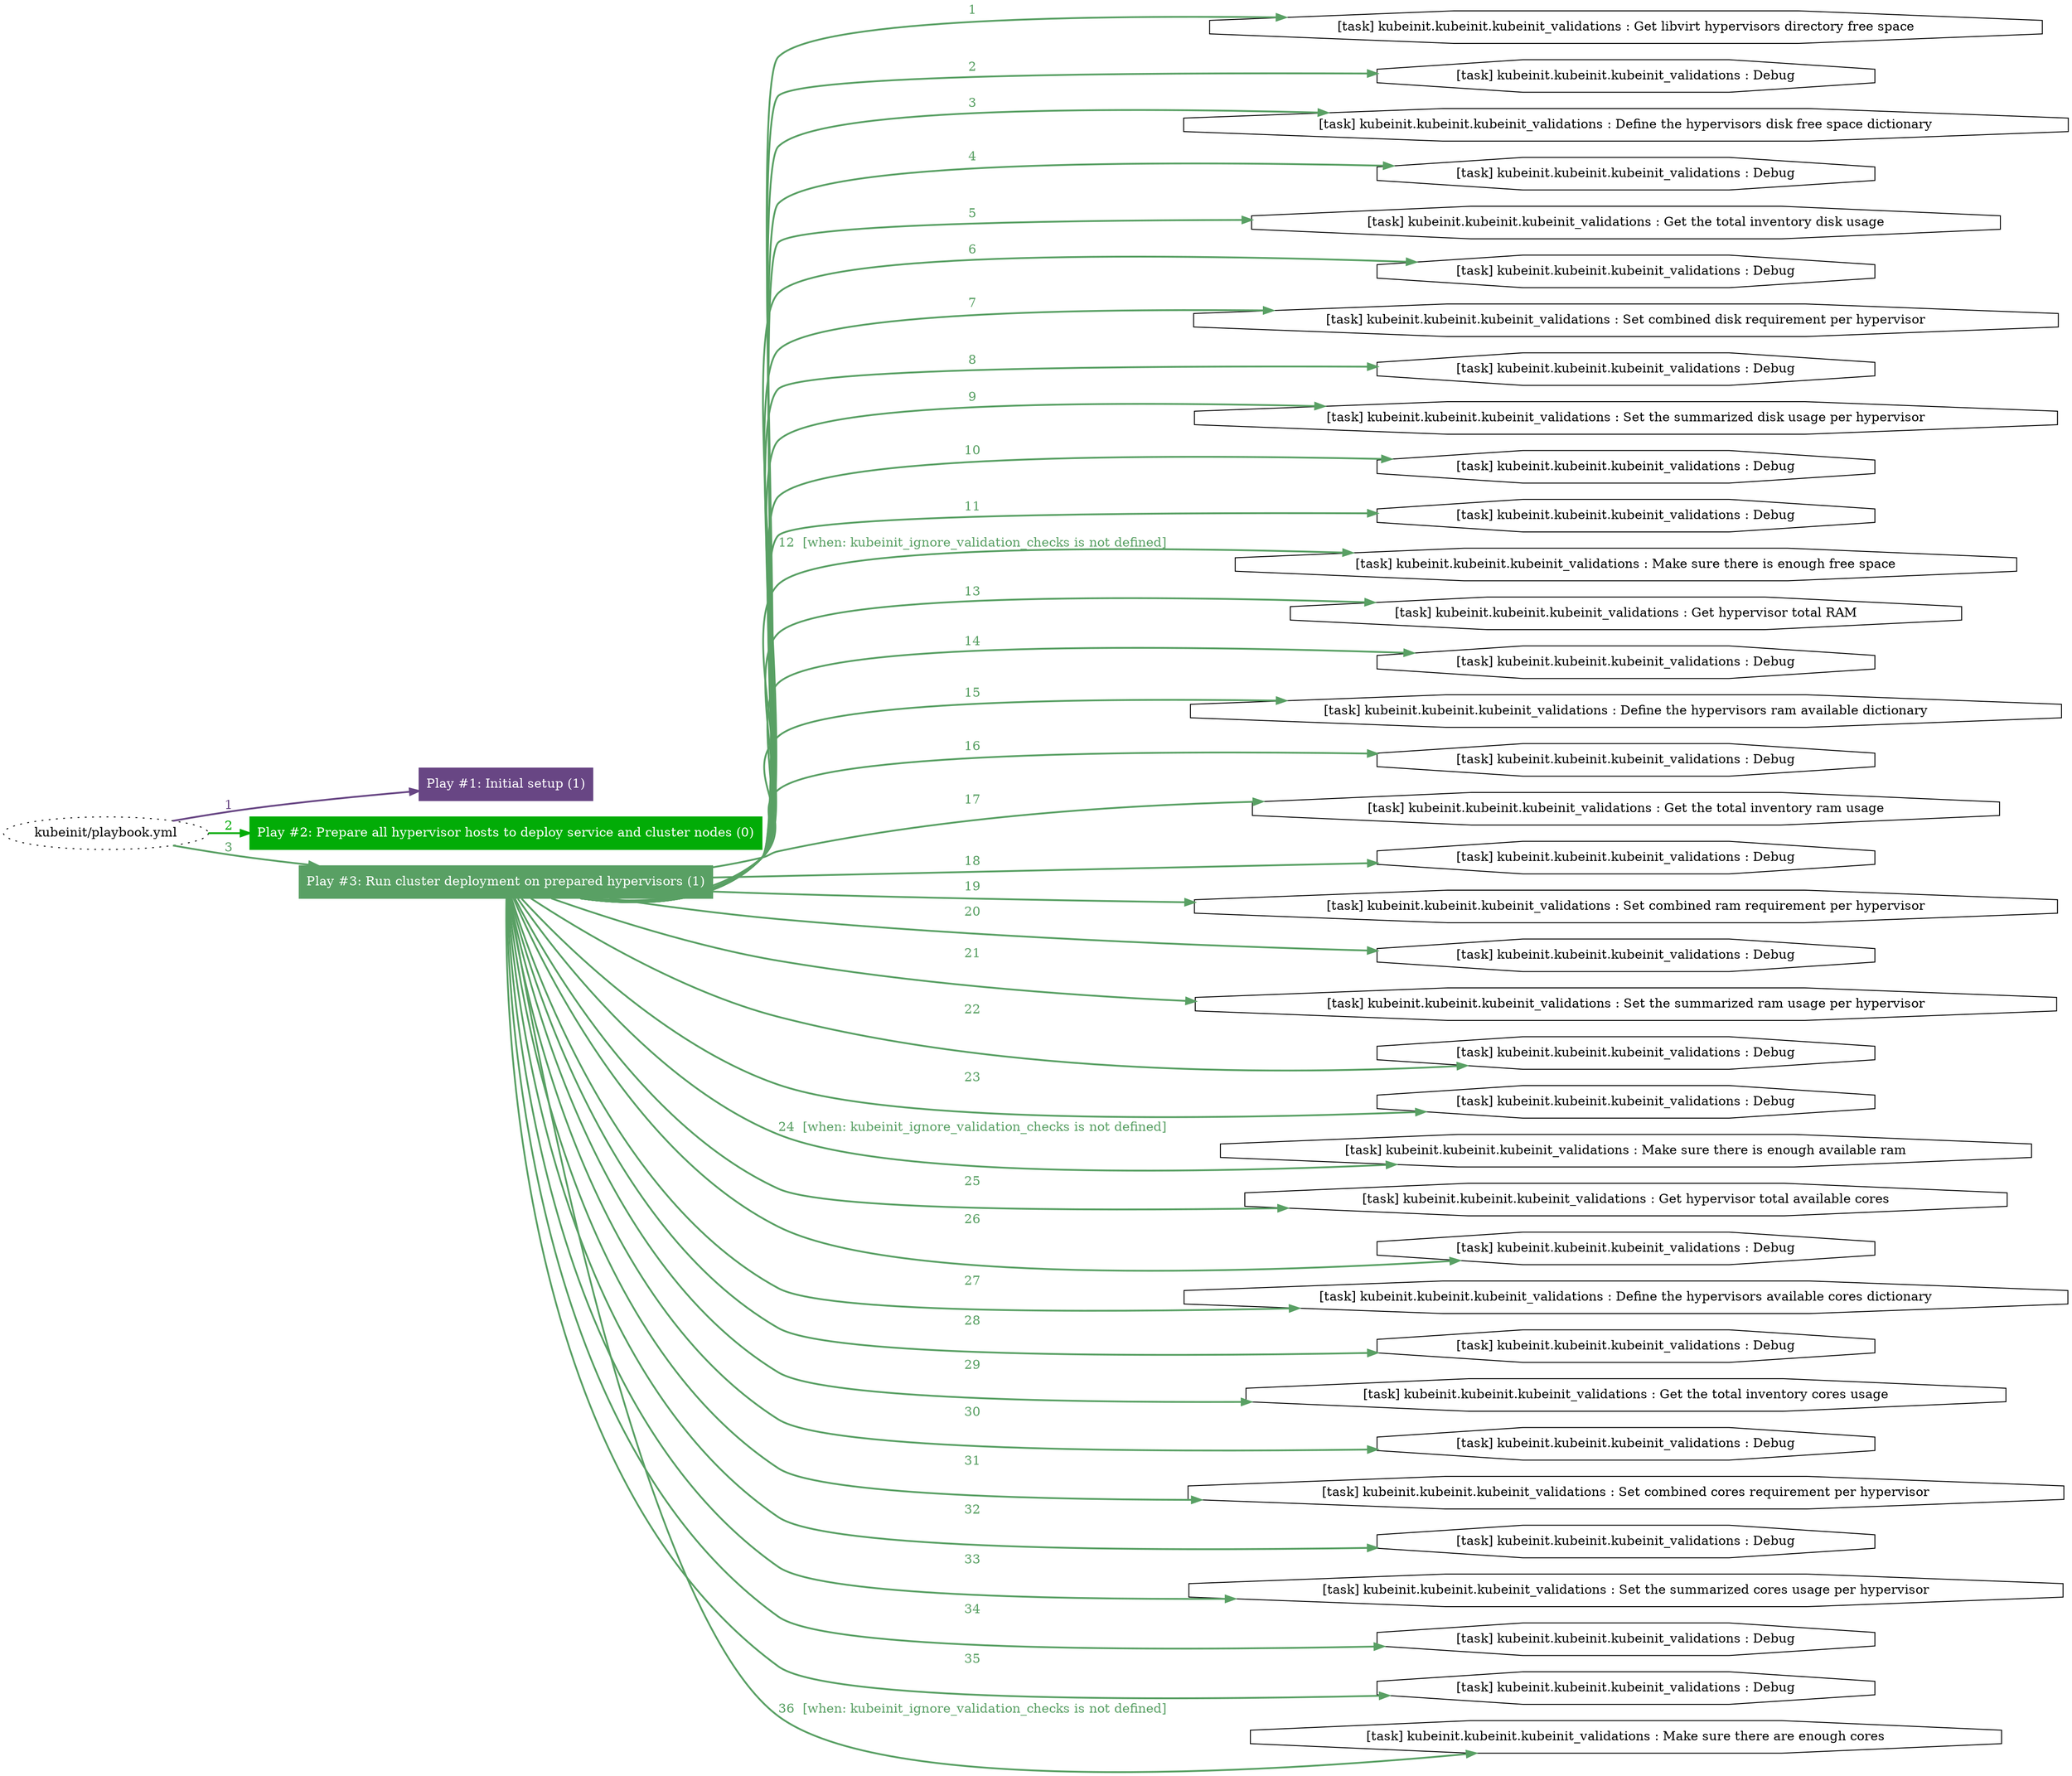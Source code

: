 digraph "kubeinit/playbook.yml "{
	graph [concentrate=true ordering=in rankdir=LR ratio=fill]
	edge [esep=5 sep=10]
	"kubeinit/playbook.yml" [id=root_node style=dotted]
	subgraph "Play #1: Initial setup (1) "{
		"Play #1: Initial setup (1)" [color="#684684" fontcolor="#ffffff" id="play_86e82ab1-5131-4083-988a-9244e7b31440" shape=box style=filled tooltip=localhost]
		"kubeinit/playbook.yml" -> "Play #1: Initial setup (1)" [label=1 color="#684684" fontcolor="#684684" id="edge_da1b1a07-7dc1-42fb-8d08-2edd92b7322b" style=bold]
	}
	subgraph "Play #2: Prepare all hypervisor hosts to deploy service and cluster nodes (0) "{
		"Play #2: Prepare all hypervisor hosts to deploy service and cluster nodes (0)" [color="#02ac07" fontcolor="#ffffff" id="play_1185f2ef-b7de-4e35-80b9-4f980a6f6e75" shape=box style=filled tooltip=""]
		"kubeinit/playbook.yml" -> "Play #2: Prepare all hypervisor hosts to deploy service and cluster nodes (0)" [label=2 color="#02ac07" fontcolor="#02ac07" id="edge_04a6d3e4-2086-40c9-99f9-71d7cdf05049" style=bold]
	}
	subgraph "Play #3: Run cluster deployment on prepared hypervisors (1) "{
		"Play #3: Run cluster deployment on prepared hypervisors (1)" [color="#59a064" fontcolor="#ffffff" id="play_2640bc77-6d4d-4fe7-929f-0dbc9245ced3" shape=box style=filled tooltip=localhost]
		"kubeinit/playbook.yml" -> "Play #3: Run cluster deployment on prepared hypervisors (1)" [label=3 color="#59a064" fontcolor="#59a064" id="edge_db68d901-b52f-425f-90ae-29c3b7a9ff61" style=bold]
		"task_cfedc8b1-4df9-4cc8-8bf7-aac35ffa72b9" [label="[task] kubeinit.kubeinit.kubeinit_validations : Get libvirt hypervisors directory free space" id="task_cfedc8b1-4df9-4cc8-8bf7-aac35ffa72b9" shape=octagon tooltip="[task] kubeinit.kubeinit.kubeinit_validations : Get libvirt hypervisors directory free space"]
		"Play #3: Run cluster deployment on prepared hypervisors (1)" -> "task_cfedc8b1-4df9-4cc8-8bf7-aac35ffa72b9" [label=1 color="#59a064" fontcolor="#59a064" id="edge_f1ea6521-fa0f-4f31-bd40-21382d3d68a9" style=bold]
		"task_a7a5d37e-7728-4182-9555-4be81505f278" [label="[task] kubeinit.kubeinit.kubeinit_validations : Debug" id="task_a7a5d37e-7728-4182-9555-4be81505f278" shape=octagon tooltip="[task] kubeinit.kubeinit.kubeinit_validations : Debug"]
		"Play #3: Run cluster deployment on prepared hypervisors (1)" -> "task_a7a5d37e-7728-4182-9555-4be81505f278" [label=2 color="#59a064" fontcolor="#59a064" id="edge_c4c8cdbc-bd54-4b72-807b-e234c73b0d00" style=bold]
		"task_ab158776-ff48-47ca-928a-a6953a0091d6" [label="[task] kubeinit.kubeinit.kubeinit_validations : Define the hypervisors disk free space dictionary" id="task_ab158776-ff48-47ca-928a-a6953a0091d6" shape=octagon tooltip="[task] kubeinit.kubeinit.kubeinit_validations : Define the hypervisors disk free space dictionary"]
		"Play #3: Run cluster deployment on prepared hypervisors (1)" -> "task_ab158776-ff48-47ca-928a-a6953a0091d6" [label=3 color="#59a064" fontcolor="#59a064" id="edge_1e790d09-bf2b-4c9c-a2c1-ce570a385e5a" style=bold]
		"task_36792884-2915-4964-8110-50456256fc4e" [label="[task] kubeinit.kubeinit.kubeinit_validations : Debug" id="task_36792884-2915-4964-8110-50456256fc4e" shape=octagon tooltip="[task] kubeinit.kubeinit.kubeinit_validations : Debug"]
		"Play #3: Run cluster deployment on prepared hypervisors (1)" -> "task_36792884-2915-4964-8110-50456256fc4e" [label=4 color="#59a064" fontcolor="#59a064" id="edge_76d3d554-5527-4a90-87fe-ba694d2eeea6" style=bold]
		"task_02bad8c6-d059-4854-9c2c-301ec1dff144" [label="[task] kubeinit.kubeinit.kubeinit_validations : Get the total inventory disk usage" id="task_02bad8c6-d059-4854-9c2c-301ec1dff144" shape=octagon tooltip="[task] kubeinit.kubeinit.kubeinit_validations : Get the total inventory disk usage"]
		"Play #3: Run cluster deployment on prepared hypervisors (1)" -> "task_02bad8c6-d059-4854-9c2c-301ec1dff144" [label=5 color="#59a064" fontcolor="#59a064" id="edge_c37bbe4a-dbb7-4554-a8de-db8f418195ed" style=bold]
		"task_1b0c675e-635f-439d-a911-dad41d569670" [label="[task] kubeinit.kubeinit.kubeinit_validations : Debug" id="task_1b0c675e-635f-439d-a911-dad41d569670" shape=octagon tooltip="[task] kubeinit.kubeinit.kubeinit_validations : Debug"]
		"Play #3: Run cluster deployment on prepared hypervisors (1)" -> "task_1b0c675e-635f-439d-a911-dad41d569670" [label=6 color="#59a064" fontcolor="#59a064" id="edge_a83a1f82-cd87-4d3e-a563-2f8a09c244e1" style=bold]
		"task_240d84a8-1c33-46e4-bf63-8c91c55dc7c8" [label="[task] kubeinit.kubeinit.kubeinit_validations : Set combined disk requirement per hypervisor" id="task_240d84a8-1c33-46e4-bf63-8c91c55dc7c8" shape=octagon tooltip="[task] kubeinit.kubeinit.kubeinit_validations : Set combined disk requirement per hypervisor"]
		"Play #3: Run cluster deployment on prepared hypervisors (1)" -> "task_240d84a8-1c33-46e4-bf63-8c91c55dc7c8" [label=7 color="#59a064" fontcolor="#59a064" id="edge_b003d0b7-a9fa-4496-bc84-e2fe0a72d25f" style=bold]
		"task_931e23a8-7b8a-4ffa-876e-9a9871a88558" [label="[task] kubeinit.kubeinit.kubeinit_validations : Debug" id="task_931e23a8-7b8a-4ffa-876e-9a9871a88558" shape=octagon tooltip="[task] kubeinit.kubeinit.kubeinit_validations : Debug"]
		"Play #3: Run cluster deployment on prepared hypervisors (1)" -> "task_931e23a8-7b8a-4ffa-876e-9a9871a88558" [label=8 color="#59a064" fontcolor="#59a064" id="edge_08a25ce3-914c-4455-8817-a5f92421eb65" style=bold]
		"task_b176fc99-6b3d-469b-8e55-287c39be3b36" [label="[task] kubeinit.kubeinit.kubeinit_validations : Set the summarized disk usage per hypervisor" id="task_b176fc99-6b3d-469b-8e55-287c39be3b36" shape=octagon tooltip="[task] kubeinit.kubeinit.kubeinit_validations : Set the summarized disk usage per hypervisor"]
		"Play #3: Run cluster deployment on prepared hypervisors (1)" -> "task_b176fc99-6b3d-469b-8e55-287c39be3b36" [label=9 color="#59a064" fontcolor="#59a064" id="edge_3655836c-69cd-4643-8913-c9fa7b67860a" style=bold]
		"task_b63ad289-13cc-4326-9e38-e1240fa6cb47" [label="[task] kubeinit.kubeinit.kubeinit_validations : Debug" id="task_b63ad289-13cc-4326-9e38-e1240fa6cb47" shape=octagon tooltip="[task] kubeinit.kubeinit.kubeinit_validations : Debug"]
		"Play #3: Run cluster deployment on prepared hypervisors (1)" -> "task_b63ad289-13cc-4326-9e38-e1240fa6cb47" [label=10 color="#59a064" fontcolor="#59a064" id="edge_89daff88-d411-4f3c-a6fa-8cf40af4f3d8" style=bold]
		"task_2795815a-45c1-48f7-9aba-a8cb76e3c551" [label="[task] kubeinit.kubeinit.kubeinit_validations : Debug" id="task_2795815a-45c1-48f7-9aba-a8cb76e3c551" shape=octagon tooltip="[task] kubeinit.kubeinit.kubeinit_validations : Debug"]
		"Play #3: Run cluster deployment on prepared hypervisors (1)" -> "task_2795815a-45c1-48f7-9aba-a8cb76e3c551" [label=11 color="#59a064" fontcolor="#59a064" id="edge_7a66b659-8c97-4d4f-b4e8-4a05bb2dfc98" style=bold]
		"task_855f4e2b-8761-413b-86b0-e7889337ba21" [label="[task] kubeinit.kubeinit.kubeinit_validations : Make sure there is enough free space" id="task_855f4e2b-8761-413b-86b0-e7889337ba21" shape=octagon tooltip="[task] kubeinit.kubeinit.kubeinit_validations : Make sure there is enough free space"]
		"Play #3: Run cluster deployment on prepared hypervisors (1)" -> "task_855f4e2b-8761-413b-86b0-e7889337ba21" [label="12  [when: kubeinit_ignore_validation_checks is not defined]" color="#59a064" fontcolor="#59a064" id="edge_a7128e35-41a0-4473-b741-741707ed039b" style=bold]
		"task_52855341-1527-4eb6-b950-e4208a25cab1" [label="[task] kubeinit.kubeinit.kubeinit_validations : Get hypervisor total RAM" id="task_52855341-1527-4eb6-b950-e4208a25cab1" shape=octagon tooltip="[task] kubeinit.kubeinit.kubeinit_validations : Get hypervisor total RAM"]
		"Play #3: Run cluster deployment on prepared hypervisors (1)" -> "task_52855341-1527-4eb6-b950-e4208a25cab1" [label=13 color="#59a064" fontcolor="#59a064" id="edge_fa139414-4b52-4bab-8211-2978f437c3a0" style=bold]
		"task_679db760-be5e-4cad-88aa-6904ccbca745" [label="[task] kubeinit.kubeinit.kubeinit_validations : Debug" id="task_679db760-be5e-4cad-88aa-6904ccbca745" shape=octagon tooltip="[task] kubeinit.kubeinit.kubeinit_validations : Debug"]
		"Play #3: Run cluster deployment on prepared hypervisors (1)" -> "task_679db760-be5e-4cad-88aa-6904ccbca745" [label=14 color="#59a064" fontcolor="#59a064" id="edge_d04c8778-f4b5-4df6-a562-013d5d16622c" style=bold]
		"task_01b80c62-5c39-493d-afa8-006a21c4fbac" [label="[task] kubeinit.kubeinit.kubeinit_validations : Define the hypervisors ram available dictionary" id="task_01b80c62-5c39-493d-afa8-006a21c4fbac" shape=octagon tooltip="[task] kubeinit.kubeinit.kubeinit_validations : Define the hypervisors ram available dictionary"]
		"Play #3: Run cluster deployment on prepared hypervisors (1)" -> "task_01b80c62-5c39-493d-afa8-006a21c4fbac" [label=15 color="#59a064" fontcolor="#59a064" id="edge_2c8f2b62-cdfd-43b5-9b2f-afc20cd64614" style=bold]
		"task_b507bd04-4661-427c-97af-0b6a45f095f2" [label="[task] kubeinit.kubeinit.kubeinit_validations : Debug" id="task_b507bd04-4661-427c-97af-0b6a45f095f2" shape=octagon tooltip="[task] kubeinit.kubeinit.kubeinit_validations : Debug"]
		"Play #3: Run cluster deployment on prepared hypervisors (1)" -> "task_b507bd04-4661-427c-97af-0b6a45f095f2" [label=16 color="#59a064" fontcolor="#59a064" id="edge_613e55d3-72d2-4f8c-b78b-f8ca1a6866bc" style=bold]
		"task_6df0df1a-f620-4ca7-9d82-543cb53ff0eb" [label="[task] kubeinit.kubeinit.kubeinit_validations : Get the total inventory ram usage" id="task_6df0df1a-f620-4ca7-9d82-543cb53ff0eb" shape=octagon tooltip="[task] kubeinit.kubeinit.kubeinit_validations : Get the total inventory ram usage"]
		"Play #3: Run cluster deployment on prepared hypervisors (1)" -> "task_6df0df1a-f620-4ca7-9d82-543cb53ff0eb" [label=17 color="#59a064" fontcolor="#59a064" id="edge_7a791df0-93b1-4307-9d87-c86a9bab172a" style=bold]
		"task_2d9e7c80-8534-4f97-85a3-909e50404785" [label="[task] kubeinit.kubeinit.kubeinit_validations : Debug" id="task_2d9e7c80-8534-4f97-85a3-909e50404785" shape=octagon tooltip="[task] kubeinit.kubeinit.kubeinit_validations : Debug"]
		"Play #3: Run cluster deployment on prepared hypervisors (1)" -> "task_2d9e7c80-8534-4f97-85a3-909e50404785" [label=18 color="#59a064" fontcolor="#59a064" id="edge_31bfc19d-3f4a-49d9-81eb-299494a28c30" style=bold]
		"task_158e1b96-40fc-4b64-a441-4f1815be21c5" [label="[task] kubeinit.kubeinit.kubeinit_validations : Set combined ram requirement per hypervisor" id="task_158e1b96-40fc-4b64-a441-4f1815be21c5" shape=octagon tooltip="[task] kubeinit.kubeinit.kubeinit_validations : Set combined ram requirement per hypervisor"]
		"Play #3: Run cluster deployment on prepared hypervisors (1)" -> "task_158e1b96-40fc-4b64-a441-4f1815be21c5" [label=19 color="#59a064" fontcolor="#59a064" id="edge_fcf52461-48e1-49da-a7e6-972dfb17342f" style=bold]
		"task_01433d67-20a0-4215-a8b4-2739a676bac8" [label="[task] kubeinit.kubeinit.kubeinit_validations : Debug" id="task_01433d67-20a0-4215-a8b4-2739a676bac8" shape=octagon tooltip="[task] kubeinit.kubeinit.kubeinit_validations : Debug"]
		"Play #3: Run cluster deployment on prepared hypervisors (1)" -> "task_01433d67-20a0-4215-a8b4-2739a676bac8" [label=20 color="#59a064" fontcolor="#59a064" id="edge_aced38c1-5edd-496e-be09-ea7c3f5fd227" style=bold]
		"task_dc40cbb9-eef0-440e-afe3-305d6aa771dd" [label="[task] kubeinit.kubeinit.kubeinit_validations : Set the summarized ram usage per hypervisor" id="task_dc40cbb9-eef0-440e-afe3-305d6aa771dd" shape=octagon tooltip="[task] kubeinit.kubeinit.kubeinit_validations : Set the summarized ram usage per hypervisor"]
		"Play #3: Run cluster deployment on prepared hypervisors (1)" -> "task_dc40cbb9-eef0-440e-afe3-305d6aa771dd" [label=21 color="#59a064" fontcolor="#59a064" id="edge_b1fc5e15-441b-4340-844e-6bab8bcbb255" style=bold]
		"task_8cbd7a3c-a889-44c5-80cd-eb96a7504ce1" [label="[task] kubeinit.kubeinit.kubeinit_validations : Debug" id="task_8cbd7a3c-a889-44c5-80cd-eb96a7504ce1" shape=octagon tooltip="[task] kubeinit.kubeinit.kubeinit_validations : Debug"]
		"Play #3: Run cluster deployment on prepared hypervisors (1)" -> "task_8cbd7a3c-a889-44c5-80cd-eb96a7504ce1" [label=22 color="#59a064" fontcolor="#59a064" id="edge_c907e8c2-5249-467c-a7b3-08fe20b5f280" style=bold]
		"task_cfd909af-887f-441a-a346-d098d62fa650" [label="[task] kubeinit.kubeinit.kubeinit_validations : Debug" id="task_cfd909af-887f-441a-a346-d098d62fa650" shape=octagon tooltip="[task] kubeinit.kubeinit.kubeinit_validations : Debug"]
		"Play #3: Run cluster deployment on prepared hypervisors (1)" -> "task_cfd909af-887f-441a-a346-d098d62fa650" [label=23 color="#59a064" fontcolor="#59a064" id="edge_1dc959d5-8355-47d9-b039-8de021b81cc1" style=bold]
		"task_525adea3-140a-4b50-b1fd-cda8def6313e" [label="[task] kubeinit.kubeinit.kubeinit_validations : Make sure there is enough available ram" id="task_525adea3-140a-4b50-b1fd-cda8def6313e" shape=octagon tooltip="[task] kubeinit.kubeinit.kubeinit_validations : Make sure there is enough available ram"]
		"Play #3: Run cluster deployment on prepared hypervisors (1)" -> "task_525adea3-140a-4b50-b1fd-cda8def6313e" [label="24  [when: kubeinit_ignore_validation_checks is not defined]" color="#59a064" fontcolor="#59a064" id="edge_c287f237-b908-4952-872e-a9c0b5b23273" style=bold]
		"task_3279a5a7-0f34-4932-9a33-b4d24f79ee90" [label="[task] kubeinit.kubeinit.kubeinit_validations : Get hypervisor total available cores" id="task_3279a5a7-0f34-4932-9a33-b4d24f79ee90" shape=octagon tooltip="[task] kubeinit.kubeinit.kubeinit_validations : Get hypervisor total available cores"]
		"Play #3: Run cluster deployment on prepared hypervisors (1)" -> "task_3279a5a7-0f34-4932-9a33-b4d24f79ee90" [label=25 color="#59a064" fontcolor="#59a064" id="edge_e15f83e2-ea70-4560-a9b9-0a14ef72832a" style=bold]
		"task_bc2afa86-2cdd-45e8-a65b-392a326c28ec" [label="[task] kubeinit.kubeinit.kubeinit_validations : Debug" id="task_bc2afa86-2cdd-45e8-a65b-392a326c28ec" shape=octagon tooltip="[task] kubeinit.kubeinit.kubeinit_validations : Debug"]
		"Play #3: Run cluster deployment on prepared hypervisors (1)" -> "task_bc2afa86-2cdd-45e8-a65b-392a326c28ec" [label=26 color="#59a064" fontcolor="#59a064" id="edge_c341009c-60a0-4d3a-adb6-0e19ffdccc88" style=bold]
		"task_12a1f2f5-e1a0-4f65-bccc-fa24f9e3a929" [label="[task] kubeinit.kubeinit.kubeinit_validations : Define the hypervisors available cores dictionary" id="task_12a1f2f5-e1a0-4f65-bccc-fa24f9e3a929" shape=octagon tooltip="[task] kubeinit.kubeinit.kubeinit_validations : Define the hypervisors available cores dictionary"]
		"Play #3: Run cluster deployment on prepared hypervisors (1)" -> "task_12a1f2f5-e1a0-4f65-bccc-fa24f9e3a929" [label=27 color="#59a064" fontcolor="#59a064" id="edge_269d5925-d2a9-4b0d-92a9-1ded941b23e4" style=bold]
		"task_1f8c5e5a-4672-4f4f-98c5-625ef595348b" [label="[task] kubeinit.kubeinit.kubeinit_validations : Debug" id="task_1f8c5e5a-4672-4f4f-98c5-625ef595348b" shape=octagon tooltip="[task] kubeinit.kubeinit.kubeinit_validations : Debug"]
		"Play #3: Run cluster deployment on prepared hypervisors (1)" -> "task_1f8c5e5a-4672-4f4f-98c5-625ef595348b" [label=28 color="#59a064" fontcolor="#59a064" id="edge_711b594a-6201-4440-ab82-e912f1715d90" style=bold]
		"task_f87b6fac-9310-42d7-917f-29301abe9217" [label="[task] kubeinit.kubeinit.kubeinit_validations : Get the total inventory cores usage" id="task_f87b6fac-9310-42d7-917f-29301abe9217" shape=octagon tooltip="[task] kubeinit.kubeinit.kubeinit_validations : Get the total inventory cores usage"]
		"Play #3: Run cluster deployment on prepared hypervisors (1)" -> "task_f87b6fac-9310-42d7-917f-29301abe9217" [label=29 color="#59a064" fontcolor="#59a064" id="edge_57a11e4b-6236-4a7c-acc3-12f956d05184" style=bold]
		"task_5109b0fe-89de-47c1-a010-2a1b2d276360" [label="[task] kubeinit.kubeinit.kubeinit_validations : Debug" id="task_5109b0fe-89de-47c1-a010-2a1b2d276360" shape=octagon tooltip="[task] kubeinit.kubeinit.kubeinit_validations : Debug"]
		"Play #3: Run cluster deployment on prepared hypervisors (1)" -> "task_5109b0fe-89de-47c1-a010-2a1b2d276360" [label=30 color="#59a064" fontcolor="#59a064" id="edge_ab558b31-83bb-4caf-b770-44a88aaff18a" style=bold]
		"task_6f1411d1-3eb9-45e6-b094-ea281f2faac1" [label="[task] kubeinit.kubeinit.kubeinit_validations : Set combined cores requirement per hypervisor" id="task_6f1411d1-3eb9-45e6-b094-ea281f2faac1" shape=octagon tooltip="[task] kubeinit.kubeinit.kubeinit_validations : Set combined cores requirement per hypervisor"]
		"Play #3: Run cluster deployment on prepared hypervisors (1)" -> "task_6f1411d1-3eb9-45e6-b094-ea281f2faac1" [label=31 color="#59a064" fontcolor="#59a064" id="edge_d4665f35-e5b0-4e06-aabe-887907aecefe" style=bold]
		"task_f0e61b94-4233-4e73-82bc-ce0edcbd1065" [label="[task] kubeinit.kubeinit.kubeinit_validations : Debug" id="task_f0e61b94-4233-4e73-82bc-ce0edcbd1065" shape=octagon tooltip="[task] kubeinit.kubeinit.kubeinit_validations : Debug"]
		"Play #3: Run cluster deployment on prepared hypervisors (1)" -> "task_f0e61b94-4233-4e73-82bc-ce0edcbd1065" [label=32 color="#59a064" fontcolor="#59a064" id="edge_cb016632-a3a5-4f08-9d93-fcbc2e8d57a1" style=bold]
		"task_2640dc65-c5b9-48c0-ab8b-b0f53d55783a" [label="[task] kubeinit.kubeinit.kubeinit_validations : Set the summarized cores usage per hypervisor" id="task_2640dc65-c5b9-48c0-ab8b-b0f53d55783a" shape=octagon tooltip="[task] kubeinit.kubeinit.kubeinit_validations : Set the summarized cores usage per hypervisor"]
		"Play #3: Run cluster deployment on prepared hypervisors (1)" -> "task_2640dc65-c5b9-48c0-ab8b-b0f53d55783a" [label=33 color="#59a064" fontcolor="#59a064" id="edge_3e7a684f-c2e4-48ab-bd4a-d925f2f1af15" style=bold]
		"task_6ca90dcb-dbfb-47ff-8de6-a845a64d8a57" [label="[task] kubeinit.kubeinit.kubeinit_validations : Debug" id="task_6ca90dcb-dbfb-47ff-8de6-a845a64d8a57" shape=octagon tooltip="[task] kubeinit.kubeinit.kubeinit_validations : Debug"]
		"Play #3: Run cluster deployment on prepared hypervisors (1)" -> "task_6ca90dcb-dbfb-47ff-8de6-a845a64d8a57" [label=34 color="#59a064" fontcolor="#59a064" id="edge_78a53f0d-b9d2-4b3f-b0bd-3c985113029b" style=bold]
		"task_bf35c5ff-7048-47de-9305-ac36c43d6ad0" [label="[task] kubeinit.kubeinit.kubeinit_validations : Debug" id="task_bf35c5ff-7048-47de-9305-ac36c43d6ad0" shape=octagon tooltip="[task] kubeinit.kubeinit.kubeinit_validations : Debug"]
		"Play #3: Run cluster deployment on prepared hypervisors (1)" -> "task_bf35c5ff-7048-47de-9305-ac36c43d6ad0" [label=35 color="#59a064" fontcolor="#59a064" id="edge_c2774dd8-8a9b-436c-9141-e0a0bf44d5d8" style=bold]
		"task_b94b8684-3f77-47a7-9c4c-fb5bd32b58c8" [label="[task] kubeinit.kubeinit.kubeinit_validations : Make sure there are enough cores" id="task_b94b8684-3f77-47a7-9c4c-fb5bd32b58c8" shape=octagon tooltip="[task] kubeinit.kubeinit.kubeinit_validations : Make sure there are enough cores"]
		"Play #3: Run cluster deployment on prepared hypervisors (1)" -> "task_b94b8684-3f77-47a7-9c4c-fb5bd32b58c8" [label="36  [when: kubeinit_ignore_validation_checks is not defined]" color="#59a064" fontcolor="#59a064" id="edge_cd9b5ff9-e920-410b-8d19-fb78849a6106" style=bold]
	}
}
